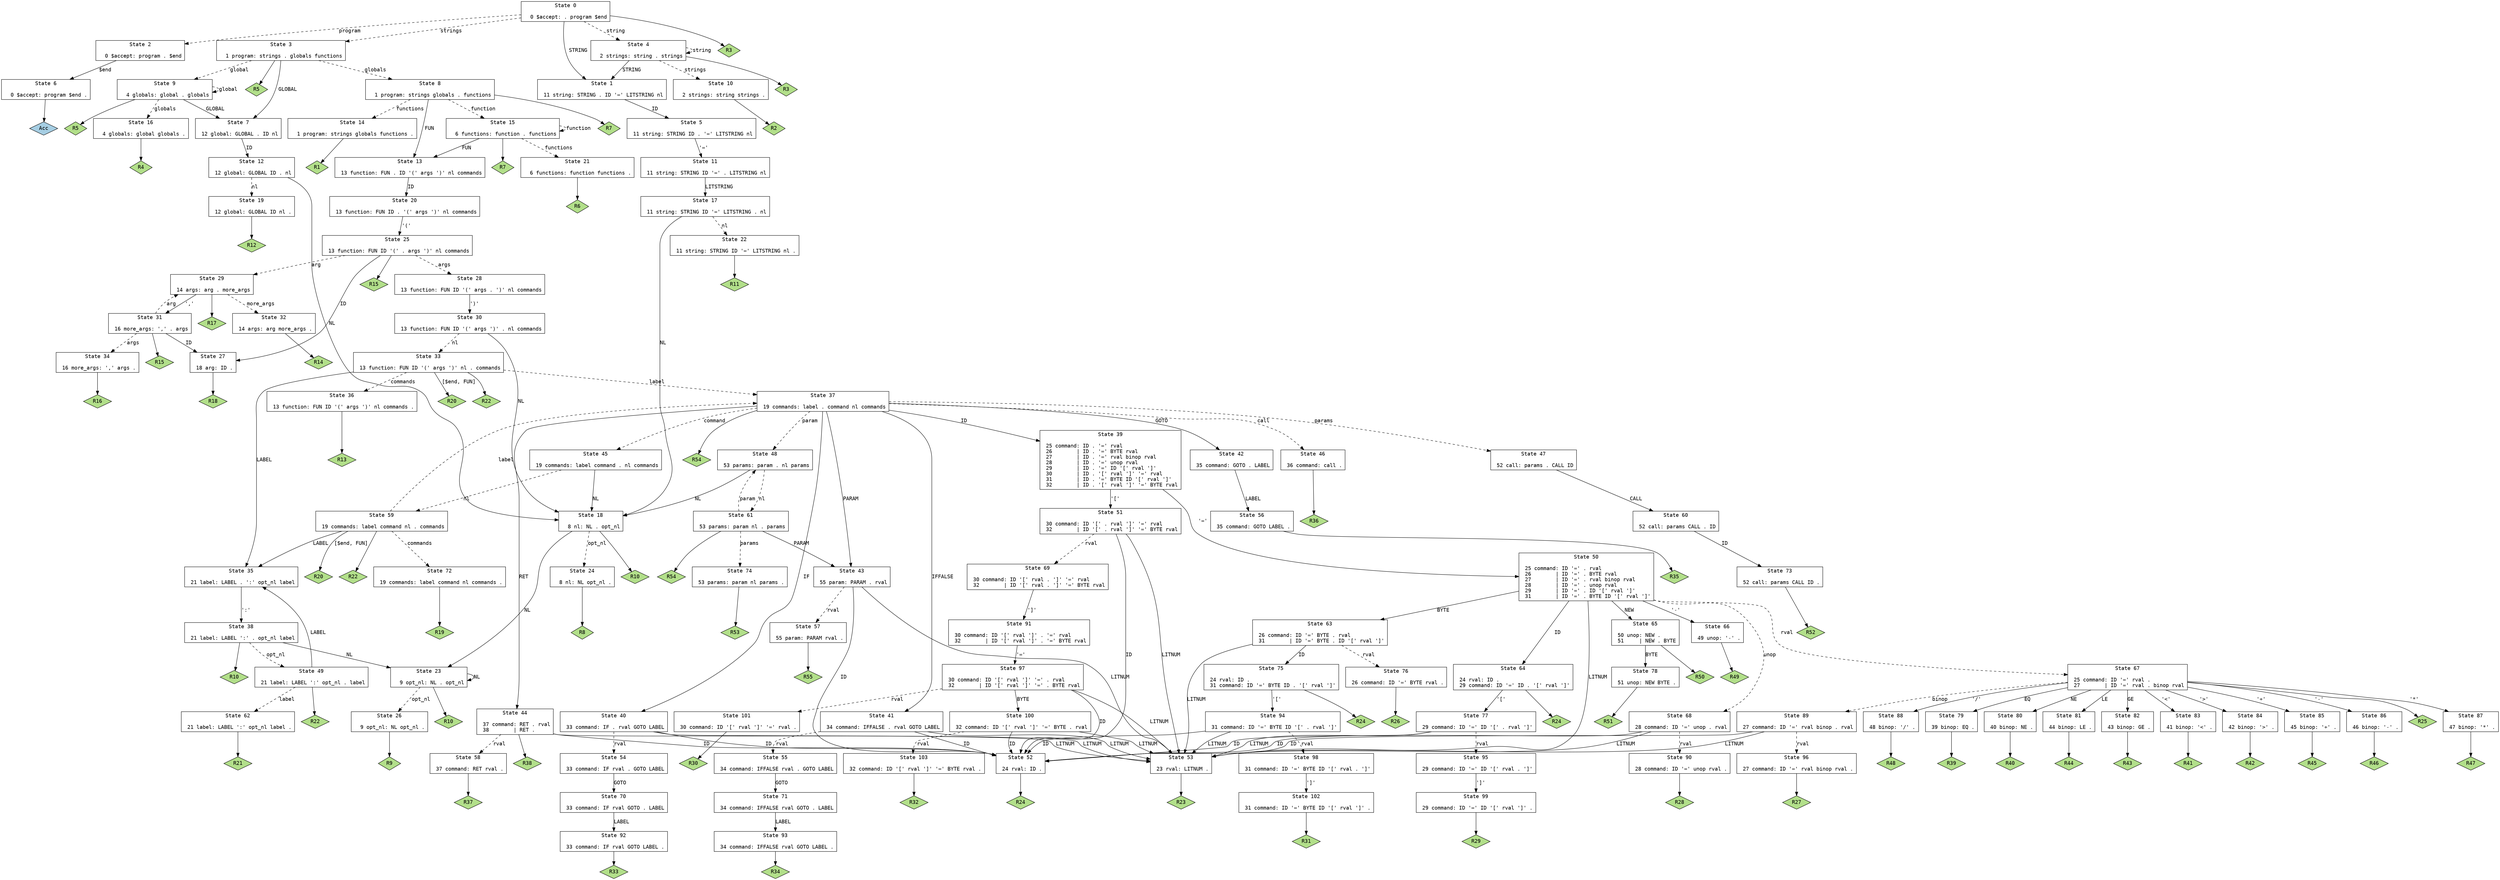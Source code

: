 // Generated by GNU Bison 3.0.2.
// Report bugs to <bug-bison@gnu.org>.
// Home page: <http://www.gnu.org/software/bison/>.

digraph "cte.y"
{
  node [fontname = courier, shape = box, colorscheme = paired6]
  edge [fontname = courier]

  0 [label="State 0\n\l  0 $accept: . program $end\l"]
  0 -> 1 [style=solid label="STRING"]
  0 -> 2 [style=dashed label="program"]
  0 -> 3 [style=dashed label="strings"]
  0 -> 4 [style=dashed label="string"]
  0 -> "0R3" [style=solid]
 "0R3" [label="R3", fillcolor=3, shape=diamond, style=filled]
  1 [label="State 1\n\l 11 string: STRING . ID '=' LITSTRING nl\l"]
  1 -> 5 [style=solid label="ID"]
  2 [label="State 2\n\l  0 $accept: program . $end\l"]
  2 -> 6 [style=solid label="$end"]
  3 [label="State 3\n\l  1 program: strings . globals functions\l"]
  3 -> 7 [style=solid label="GLOBAL"]
  3 -> 8 [style=dashed label="globals"]
  3 -> 9 [style=dashed label="global"]
  3 -> "3R5" [style=solid]
 "3R5" [label="R5", fillcolor=3, shape=diamond, style=filled]
  4 [label="State 4\n\l  2 strings: string . strings\l"]
  4 -> 1 [style=solid label="STRING"]
  4 -> 10 [style=dashed label="strings"]
  4 -> 4 [style=dashed label="string"]
  4 -> "4R3" [style=solid]
 "4R3" [label="R3", fillcolor=3, shape=diamond, style=filled]
  5 [label="State 5\n\l 11 string: STRING ID . '=' LITSTRING nl\l"]
  5 -> 11 [style=solid label="'='"]
  6 [label="State 6\n\l  0 $accept: program $end .\l"]
  6 -> "6R0" [style=solid]
 "6R0" [label="Acc", fillcolor=1, shape=diamond, style=filled]
  7 [label="State 7\n\l 12 global: GLOBAL . ID nl\l"]
  7 -> 12 [style=solid label="ID"]
  8 [label="State 8\n\l  1 program: strings globals . functions\l"]
  8 -> 13 [style=solid label="FUN"]
  8 -> 14 [style=dashed label="functions"]
  8 -> 15 [style=dashed label="function"]
  8 -> "8R7" [style=solid]
 "8R7" [label="R7", fillcolor=3, shape=diamond, style=filled]
  9 [label="State 9\n\l  4 globals: global . globals\l"]
  9 -> 7 [style=solid label="GLOBAL"]
  9 -> 16 [style=dashed label="globals"]
  9 -> 9 [style=dashed label="global"]
  9 -> "9R5" [style=solid]
 "9R5" [label="R5", fillcolor=3, shape=diamond, style=filled]
  10 [label="State 10\n\l  2 strings: string strings .\l"]
  10 -> "10R2" [style=solid]
 "10R2" [label="R2", fillcolor=3, shape=diamond, style=filled]
  11 [label="State 11\n\l 11 string: STRING ID '=' . LITSTRING nl\l"]
  11 -> 17 [style=solid label="LITSTRING"]
  12 [label="State 12\n\l 12 global: GLOBAL ID . nl\l"]
  12 -> 18 [style=solid label="NL"]
  12 -> 19 [style=dashed label="nl"]
  13 [label="State 13\n\l 13 function: FUN . ID '(' args ')' nl commands\l"]
  13 -> 20 [style=solid label="ID"]
  14 [label="State 14\n\l  1 program: strings globals functions .\l"]
  14 -> "14R1" [style=solid]
 "14R1" [label="R1", fillcolor=3, shape=diamond, style=filled]
  15 [label="State 15\n\l  6 functions: function . functions\l"]
  15 -> 13 [style=solid label="FUN"]
  15 -> 21 [style=dashed label="functions"]
  15 -> 15 [style=dashed label="function"]
  15 -> "15R7" [style=solid]
 "15R7" [label="R7", fillcolor=3, shape=diamond, style=filled]
  16 [label="State 16\n\l  4 globals: global globals .\l"]
  16 -> "16R4" [style=solid]
 "16R4" [label="R4", fillcolor=3, shape=diamond, style=filled]
  17 [label="State 17\n\l 11 string: STRING ID '=' LITSTRING . nl\l"]
  17 -> 18 [style=solid label="NL"]
  17 -> 22 [style=dashed label="nl"]
  18 [label="State 18\n\l  8 nl: NL . opt_nl\l"]
  18 -> 23 [style=solid label="NL"]
  18 -> 24 [style=dashed label="opt_nl"]
  18 -> "18R10" [style=solid]
 "18R10" [label="R10", fillcolor=3, shape=diamond, style=filled]
  19 [label="State 19\n\l 12 global: GLOBAL ID nl .\l"]
  19 -> "19R12" [style=solid]
 "19R12" [label="R12", fillcolor=3, shape=diamond, style=filled]
  20 [label="State 20\n\l 13 function: FUN ID . '(' args ')' nl commands\l"]
  20 -> 25 [style=solid label="'('"]
  21 [label="State 21\n\l  6 functions: function functions .\l"]
  21 -> "21R6" [style=solid]
 "21R6" [label="R6", fillcolor=3, shape=diamond, style=filled]
  22 [label="State 22\n\l 11 string: STRING ID '=' LITSTRING nl .\l"]
  22 -> "22R11" [style=solid]
 "22R11" [label="R11", fillcolor=3, shape=diamond, style=filled]
  23 [label="State 23\n\l  9 opt_nl: NL . opt_nl\l"]
  23 -> 23 [style=solid label="NL"]
  23 -> 26 [style=dashed label="opt_nl"]
  23 -> "23R10" [style=solid]
 "23R10" [label="R10", fillcolor=3, shape=diamond, style=filled]
  24 [label="State 24\n\l  8 nl: NL opt_nl .\l"]
  24 -> "24R8" [style=solid]
 "24R8" [label="R8", fillcolor=3, shape=diamond, style=filled]
  25 [label="State 25\n\l 13 function: FUN ID '(' . args ')' nl commands\l"]
  25 -> 27 [style=solid label="ID"]
  25 -> 28 [style=dashed label="args"]
  25 -> 29 [style=dashed label="arg"]
  25 -> "25R15" [style=solid]
 "25R15" [label="R15", fillcolor=3, shape=diamond, style=filled]
  26 [label="State 26\n\l  9 opt_nl: NL opt_nl .\l"]
  26 -> "26R9" [style=solid]
 "26R9" [label="R9", fillcolor=3, shape=diamond, style=filled]
  27 [label="State 27\n\l 18 arg: ID .\l"]
  27 -> "27R18" [style=solid]
 "27R18" [label="R18", fillcolor=3, shape=diamond, style=filled]
  28 [label="State 28\n\l 13 function: FUN ID '(' args . ')' nl commands\l"]
  28 -> 30 [style=solid label="')'"]
  29 [label="State 29\n\l 14 args: arg . more_args\l"]
  29 -> 31 [style=solid label="','"]
  29 -> 32 [style=dashed label="more_args"]
  29 -> "29R17" [style=solid]
 "29R17" [label="R17", fillcolor=3, shape=diamond, style=filled]
  30 [label="State 30\n\l 13 function: FUN ID '(' args ')' . nl commands\l"]
  30 -> 18 [style=solid label="NL"]
  30 -> 33 [style=dashed label="nl"]
  31 [label="State 31\n\l 16 more_args: ',' . args\l"]
  31 -> 27 [style=solid label="ID"]
  31 -> 34 [style=dashed label="args"]
  31 -> 29 [style=dashed label="arg"]
  31 -> "31R15" [style=solid]
 "31R15" [label="R15", fillcolor=3, shape=diamond, style=filled]
  32 [label="State 32\n\l 14 args: arg more_args .\l"]
  32 -> "32R14" [style=solid]
 "32R14" [label="R14", fillcolor=3, shape=diamond, style=filled]
  33 [label="State 33\n\l 13 function: FUN ID '(' args ')' nl . commands\l"]
  33 -> 35 [style=solid label="LABEL"]
  33 -> 36 [style=dashed label="commands"]
  33 -> 37 [style=dashed label="label"]
  33 -> "33R20" [label="[$end, FUN]", style=solid]
 "33R20" [label="R20", fillcolor=3, shape=diamond, style=filled]
  33 -> "33R22" [style=solid]
 "33R22" [label="R22", fillcolor=3, shape=diamond, style=filled]
  34 [label="State 34\n\l 16 more_args: ',' args .\l"]
  34 -> "34R16" [style=solid]
 "34R16" [label="R16", fillcolor=3, shape=diamond, style=filled]
  35 [label="State 35\n\l 21 label: LABEL . ':' opt_nl label\l"]
  35 -> 38 [style=solid label="':'"]
  36 [label="State 36\n\l 13 function: FUN ID '(' args ')' nl commands .\l"]
  36 -> "36R13" [style=solid]
 "36R13" [label="R13", fillcolor=3, shape=diamond, style=filled]
  37 [label="State 37\n\l 19 commands: label . command nl commands\l"]
  37 -> 39 [style=solid label="ID"]
  37 -> 40 [style=solid label="IF"]
  37 -> 41 [style=solid label="IFFALSE"]
  37 -> 42 [style=solid label="GOTO"]
  37 -> 43 [style=solid label="PARAM"]
  37 -> 44 [style=solid label="RET"]
  37 -> 45 [style=dashed label="command"]
  37 -> 46 [style=dashed label="call"]
  37 -> 47 [style=dashed label="params"]
  37 -> 48 [style=dashed label="param"]
  37 -> "37R54" [style=solid]
 "37R54" [label="R54", fillcolor=3, shape=diamond, style=filled]
  38 [label="State 38\n\l 21 label: LABEL ':' . opt_nl label\l"]
  38 -> 23 [style=solid label="NL"]
  38 -> 49 [style=dashed label="opt_nl"]
  38 -> "38R10" [style=solid]
 "38R10" [label="R10", fillcolor=3, shape=diamond, style=filled]
  39 [label="State 39\n\l 25 command: ID . '=' rval\l 26        | ID . '=' BYTE rval\l 27        | ID . '=' rval binop rval\l 28        | ID . '=' unop rval\l 29        | ID . '=' ID '[' rval ']'\l 30        | ID . '[' rval ']' '=' rval\l 31        | ID . '=' BYTE ID '[' rval ']'\l 32        | ID . '[' rval ']' '=' BYTE rval\l"]
  39 -> 50 [style=solid label="'='"]
  39 -> 51 [style=solid label="'['"]
  40 [label="State 40\n\l 33 command: IF . rval GOTO LABEL\l"]
  40 -> 52 [style=solid label="ID"]
  40 -> 53 [style=solid label="LITNUM"]
  40 -> 54 [style=dashed label="rval"]
  41 [label="State 41\n\l 34 command: IFFALSE . rval GOTO LABEL\l"]
  41 -> 52 [style=solid label="ID"]
  41 -> 53 [style=solid label="LITNUM"]
  41 -> 55 [style=dashed label="rval"]
  42 [label="State 42\n\l 35 command: GOTO . LABEL\l"]
  42 -> 56 [style=solid label="LABEL"]
  43 [label="State 43\n\l 55 param: PARAM . rval\l"]
  43 -> 52 [style=solid label="ID"]
  43 -> 53 [style=solid label="LITNUM"]
  43 -> 57 [style=dashed label="rval"]
  44 [label="State 44\n\l 37 command: RET . rval\l 38        | RET .\l"]
  44 -> 52 [style=solid label="ID"]
  44 -> 53 [style=solid label="LITNUM"]
  44 -> 58 [style=dashed label="rval"]
  44 -> "44R38" [style=solid]
 "44R38" [label="R38", fillcolor=3, shape=diamond, style=filled]
  45 [label="State 45\n\l 19 commands: label command . nl commands\l"]
  45 -> 18 [style=solid label="NL"]
  45 -> 59 [style=dashed label="nl"]
  46 [label="State 46\n\l 36 command: call .\l"]
  46 -> "46R36" [style=solid]
 "46R36" [label="R36", fillcolor=3, shape=diamond, style=filled]
  47 [label="State 47\n\l 52 call: params . CALL ID\l"]
  47 -> 60 [style=solid label="CALL"]
  48 [label="State 48\n\l 53 params: param . nl params\l"]
  48 -> 18 [style=solid label="NL"]
  48 -> 61 [style=dashed label="nl"]
  49 [label="State 49\n\l 21 label: LABEL ':' opt_nl . label\l"]
  49 -> 35 [style=solid label="LABEL"]
  49 -> 62 [style=dashed label="label"]
  49 -> "49R22" [style=solid]
 "49R22" [label="R22", fillcolor=3, shape=diamond, style=filled]
  50 [label="State 50\n\l 25 command: ID '=' . rval\l 26        | ID '=' . BYTE rval\l 27        | ID '=' . rval binop rval\l 28        | ID '=' . unop rval\l 29        | ID '=' . ID '[' rval ']'\l 31        | ID '=' . BYTE ID '[' rval ']'\l"]
  50 -> 63 [style=solid label="BYTE"]
  50 -> 64 [style=solid label="ID"]
  50 -> 65 [style=solid label="NEW"]
  50 -> 53 [style=solid label="LITNUM"]
  50 -> 66 [style=solid label="'-'"]
  50 -> 67 [style=dashed label="rval"]
  50 -> 68 [style=dashed label="unop"]
  51 [label="State 51\n\l 30 command: ID '[' . rval ']' '=' rval\l 32        | ID '[' . rval ']' '=' BYTE rval\l"]
  51 -> 52 [style=solid label="ID"]
  51 -> 53 [style=solid label="LITNUM"]
  51 -> 69 [style=dashed label="rval"]
  52 [label="State 52\n\l 24 rval: ID .\l"]
  52 -> "52R24" [style=solid]
 "52R24" [label="R24", fillcolor=3, shape=diamond, style=filled]
  53 [label="State 53\n\l 23 rval: LITNUM .\l"]
  53 -> "53R23" [style=solid]
 "53R23" [label="R23", fillcolor=3, shape=diamond, style=filled]
  54 [label="State 54\n\l 33 command: IF rval . GOTO LABEL\l"]
  54 -> 70 [style=solid label="GOTO"]
  55 [label="State 55\n\l 34 command: IFFALSE rval . GOTO LABEL\l"]
  55 -> 71 [style=solid label="GOTO"]
  56 [label="State 56\n\l 35 command: GOTO LABEL .\l"]
  56 -> "56R35" [style=solid]
 "56R35" [label="R35", fillcolor=3, shape=diamond, style=filled]
  57 [label="State 57\n\l 55 param: PARAM rval .\l"]
  57 -> "57R55" [style=solid]
 "57R55" [label="R55", fillcolor=3, shape=diamond, style=filled]
  58 [label="State 58\n\l 37 command: RET rval .\l"]
  58 -> "58R37" [style=solid]
 "58R37" [label="R37", fillcolor=3, shape=diamond, style=filled]
  59 [label="State 59\n\l 19 commands: label command nl . commands\l"]
  59 -> 35 [style=solid label="LABEL"]
  59 -> 72 [style=dashed label="commands"]
  59 -> 37 [style=dashed label="label"]
  59 -> "59R20" [label="[$end, FUN]", style=solid]
 "59R20" [label="R20", fillcolor=3, shape=diamond, style=filled]
  59 -> "59R22" [style=solid]
 "59R22" [label="R22", fillcolor=3, shape=diamond, style=filled]
  60 [label="State 60\n\l 52 call: params CALL . ID\l"]
  60 -> 73 [style=solid label="ID"]
  61 [label="State 61\n\l 53 params: param nl . params\l"]
  61 -> 43 [style=solid label="PARAM"]
  61 -> 74 [style=dashed label="params"]
  61 -> 48 [style=dashed label="param"]
  61 -> "61R54" [style=solid]
 "61R54" [label="R54", fillcolor=3, shape=diamond, style=filled]
  62 [label="State 62\n\l 21 label: LABEL ':' opt_nl label .\l"]
  62 -> "62R21" [style=solid]
 "62R21" [label="R21", fillcolor=3, shape=diamond, style=filled]
  63 [label="State 63\n\l 26 command: ID '=' BYTE . rval\l 31        | ID '=' BYTE . ID '[' rval ']'\l"]
  63 -> 75 [style=solid label="ID"]
  63 -> 53 [style=solid label="LITNUM"]
  63 -> 76 [style=dashed label="rval"]
  64 [label="State 64\n\l 24 rval: ID .\l 29 command: ID '=' ID . '[' rval ']'\l"]
  64 -> 77 [style=solid label="'['"]
  64 -> "64R24" [style=solid]
 "64R24" [label="R24", fillcolor=3, shape=diamond, style=filled]
  65 [label="State 65\n\l 50 unop: NEW .\l 51     | NEW . BYTE\l"]
  65 -> 78 [style=solid label="BYTE"]
  65 -> "65R50" [style=solid]
 "65R50" [label="R50", fillcolor=3, shape=diamond, style=filled]
  66 [label="State 66\n\l 49 unop: '-' .\l"]
  66 -> "66R49" [style=solid]
 "66R49" [label="R49", fillcolor=3, shape=diamond, style=filled]
  67 [label="State 67\n\l 25 command: ID '=' rval .\l 27        | ID '=' rval . binop rval\l"]
  67 -> 79 [style=solid label="EQ"]
  67 -> 80 [style=solid label="NE"]
  67 -> 81 [style=solid label="LE"]
  67 -> 82 [style=solid label="GE"]
  67 -> 83 [style=solid label="'<'"]
  67 -> 84 [style=solid label="'>'"]
  67 -> 85 [style=solid label="'+'"]
  67 -> 86 [style=solid label="'-'"]
  67 -> 87 [style=solid label="'*'"]
  67 -> 88 [style=solid label="'/'"]
  67 -> 89 [style=dashed label="binop"]
  67 -> "67R25" [style=solid]
 "67R25" [label="R25", fillcolor=3, shape=diamond, style=filled]
  68 [label="State 68\n\l 28 command: ID '=' unop . rval\l"]
  68 -> 52 [style=solid label="ID"]
  68 -> 53 [style=solid label="LITNUM"]
  68 -> 90 [style=dashed label="rval"]
  69 [label="State 69\n\l 30 command: ID '[' rval . ']' '=' rval\l 32        | ID '[' rval . ']' '=' BYTE rval\l"]
  69 -> 91 [style=solid label="']'"]
  70 [label="State 70\n\l 33 command: IF rval GOTO . LABEL\l"]
  70 -> 92 [style=solid label="LABEL"]
  71 [label="State 71\n\l 34 command: IFFALSE rval GOTO . LABEL\l"]
  71 -> 93 [style=solid label="LABEL"]
  72 [label="State 72\n\l 19 commands: label command nl commands .\l"]
  72 -> "72R19" [style=solid]
 "72R19" [label="R19", fillcolor=3, shape=diamond, style=filled]
  73 [label="State 73\n\l 52 call: params CALL ID .\l"]
  73 -> "73R52" [style=solid]
 "73R52" [label="R52", fillcolor=3, shape=diamond, style=filled]
  74 [label="State 74\n\l 53 params: param nl params .\l"]
  74 -> "74R53" [style=solid]
 "74R53" [label="R53", fillcolor=3, shape=diamond, style=filled]
  75 [label="State 75\n\l 24 rval: ID .\l 31 command: ID '=' BYTE ID . '[' rval ']'\l"]
  75 -> 94 [style=solid label="'['"]
  75 -> "75R24" [style=solid]
 "75R24" [label="R24", fillcolor=3, shape=diamond, style=filled]
  76 [label="State 76\n\l 26 command: ID '=' BYTE rval .\l"]
  76 -> "76R26" [style=solid]
 "76R26" [label="R26", fillcolor=3, shape=diamond, style=filled]
  77 [label="State 77\n\l 29 command: ID '=' ID '[' . rval ']'\l"]
  77 -> 52 [style=solid label="ID"]
  77 -> 53 [style=solid label="LITNUM"]
  77 -> 95 [style=dashed label="rval"]
  78 [label="State 78\n\l 51 unop: NEW BYTE .\l"]
  78 -> "78R51" [style=solid]
 "78R51" [label="R51", fillcolor=3, shape=diamond, style=filled]
  79 [label="State 79\n\l 39 binop: EQ .\l"]
  79 -> "79R39" [style=solid]
 "79R39" [label="R39", fillcolor=3, shape=diamond, style=filled]
  80 [label="State 80\n\l 40 binop: NE .\l"]
  80 -> "80R40" [style=solid]
 "80R40" [label="R40", fillcolor=3, shape=diamond, style=filled]
  81 [label="State 81\n\l 44 binop: LE .\l"]
  81 -> "81R44" [style=solid]
 "81R44" [label="R44", fillcolor=3, shape=diamond, style=filled]
  82 [label="State 82\n\l 43 binop: GE .\l"]
  82 -> "82R43" [style=solid]
 "82R43" [label="R43", fillcolor=3, shape=diamond, style=filled]
  83 [label="State 83\n\l 41 binop: '<' .\l"]
  83 -> "83R41" [style=solid]
 "83R41" [label="R41", fillcolor=3, shape=diamond, style=filled]
  84 [label="State 84\n\l 42 binop: '>' .\l"]
  84 -> "84R42" [style=solid]
 "84R42" [label="R42", fillcolor=3, shape=diamond, style=filled]
  85 [label="State 85\n\l 45 binop: '+' .\l"]
  85 -> "85R45" [style=solid]
 "85R45" [label="R45", fillcolor=3, shape=diamond, style=filled]
  86 [label="State 86\n\l 46 binop: '-' .\l"]
  86 -> "86R46" [style=solid]
 "86R46" [label="R46", fillcolor=3, shape=diamond, style=filled]
  87 [label="State 87\n\l 47 binop: '*' .\l"]
  87 -> "87R47" [style=solid]
 "87R47" [label="R47", fillcolor=3, shape=diamond, style=filled]
  88 [label="State 88\n\l 48 binop: '/' .\l"]
  88 -> "88R48" [style=solid]
 "88R48" [label="R48", fillcolor=3, shape=diamond, style=filled]
  89 [label="State 89\n\l 27 command: ID '=' rval binop . rval\l"]
  89 -> 52 [style=solid label="ID"]
  89 -> 53 [style=solid label="LITNUM"]
  89 -> 96 [style=dashed label="rval"]
  90 [label="State 90\n\l 28 command: ID '=' unop rval .\l"]
  90 -> "90R28" [style=solid]
 "90R28" [label="R28", fillcolor=3, shape=diamond, style=filled]
  91 [label="State 91\n\l 30 command: ID '[' rval ']' . '=' rval\l 32        | ID '[' rval ']' . '=' BYTE rval\l"]
  91 -> 97 [style=solid label="'='"]
  92 [label="State 92\n\l 33 command: IF rval GOTO LABEL .\l"]
  92 -> "92R33" [style=solid]
 "92R33" [label="R33", fillcolor=3, shape=diamond, style=filled]
  93 [label="State 93\n\l 34 command: IFFALSE rval GOTO LABEL .\l"]
  93 -> "93R34" [style=solid]
 "93R34" [label="R34", fillcolor=3, shape=diamond, style=filled]
  94 [label="State 94\n\l 31 command: ID '=' BYTE ID '[' . rval ']'\l"]
  94 -> 52 [style=solid label="ID"]
  94 -> 53 [style=solid label="LITNUM"]
  94 -> 98 [style=dashed label="rval"]
  95 [label="State 95\n\l 29 command: ID '=' ID '[' rval . ']'\l"]
  95 -> 99 [style=solid label="']'"]
  96 [label="State 96\n\l 27 command: ID '=' rval binop rval .\l"]
  96 -> "96R27" [style=solid]
 "96R27" [label="R27", fillcolor=3, shape=diamond, style=filled]
  97 [label="State 97\n\l 30 command: ID '[' rval ']' '=' . rval\l 32        | ID '[' rval ']' '=' . BYTE rval\l"]
  97 -> 100 [style=solid label="BYTE"]
  97 -> 52 [style=solid label="ID"]
  97 -> 53 [style=solid label="LITNUM"]
  97 -> 101 [style=dashed label="rval"]
  98 [label="State 98\n\l 31 command: ID '=' BYTE ID '[' rval . ']'\l"]
  98 -> 102 [style=solid label="']'"]
  99 [label="State 99\n\l 29 command: ID '=' ID '[' rval ']' .\l"]
  99 -> "99R29" [style=solid]
 "99R29" [label="R29", fillcolor=3, shape=diamond, style=filled]
  100 [label="State 100\n\l 32 command: ID '[' rval ']' '=' BYTE . rval\l"]
  100 -> 52 [style=solid label="ID"]
  100 -> 53 [style=solid label="LITNUM"]
  100 -> 103 [style=dashed label="rval"]
  101 [label="State 101\n\l 30 command: ID '[' rval ']' '=' rval .\l"]
  101 -> "101R30" [style=solid]
 "101R30" [label="R30", fillcolor=3, shape=diamond, style=filled]
  102 [label="State 102\n\l 31 command: ID '=' BYTE ID '[' rval ']' .\l"]
  102 -> "102R31" [style=solid]
 "102R31" [label="R31", fillcolor=3, shape=diamond, style=filled]
  103 [label="State 103\n\l 32 command: ID '[' rval ']' '=' BYTE rval .\l"]
  103 -> "103R32" [style=solid]
 "103R32" [label="R32", fillcolor=3, shape=diamond, style=filled]
}
